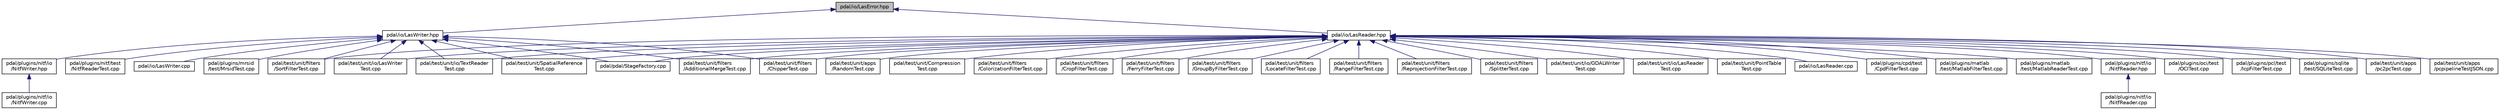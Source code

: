 digraph "pdal/io/LasError.hpp"
{
  edge [fontname="Helvetica",fontsize="10",labelfontname="Helvetica",labelfontsize="10"];
  node [fontname="Helvetica",fontsize="10",shape=record];
  Node1 [label="pdal/io/LasError.hpp",height=0.2,width=0.4,color="black", fillcolor="grey75", style="filled", fontcolor="black"];
  Node1 -> Node2 [dir="back",color="midnightblue",fontsize="10",style="solid",fontname="Helvetica"];
  Node2 [label="pdal/io/LasReader.hpp",height=0.2,width=0.4,color="black", fillcolor="white", style="filled",URL="$LasReader_8hpp.html"];
  Node2 -> Node3 [dir="back",color="midnightblue",fontsize="10",style="solid",fontname="Helvetica"];
  Node3 [label="pdal/io/LasReader.cpp",height=0.2,width=0.4,color="black", fillcolor="white", style="filled",URL="$LasReader_8cpp.html"];
  Node2 -> Node4 [dir="back",color="midnightblue",fontsize="10",style="solid",fontname="Helvetica"];
  Node4 [label="pdal/pdal/StageFactory.cpp",height=0.2,width=0.4,color="black", fillcolor="white", style="filled",URL="$StageFactory_8cpp.html"];
  Node2 -> Node5 [dir="back",color="midnightblue",fontsize="10",style="solid",fontname="Helvetica"];
  Node5 [label="pdal/plugins/cpd/test\l/CpdFilterTest.cpp",height=0.2,width=0.4,color="black", fillcolor="white", style="filled",URL="$CpdFilterTest_8cpp.html"];
  Node2 -> Node6 [dir="back",color="midnightblue",fontsize="10",style="solid",fontname="Helvetica"];
  Node6 [label="pdal/plugins/matlab\l/test/MatlabFilterTest.cpp",height=0.2,width=0.4,color="black", fillcolor="white", style="filled",URL="$MatlabFilterTest_8cpp.html"];
  Node2 -> Node7 [dir="back",color="midnightblue",fontsize="10",style="solid",fontname="Helvetica"];
  Node7 [label="pdal/plugins/matlab\l/test/MatlabReaderTest.cpp",height=0.2,width=0.4,color="black", fillcolor="white", style="filled",URL="$MatlabReaderTest_8cpp.html"];
  Node2 -> Node8 [dir="back",color="midnightblue",fontsize="10",style="solid",fontname="Helvetica"];
  Node8 [label="pdal/plugins/nitf/io\l/NitfReader.hpp",height=0.2,width=0.4,color="black", fillcolor="white", style="filled",URL="$NitfReader_8hpp.html"];
  Node8 -> Node9 [dir="back",color="midnightblue",fontsize="10",style="solid",fontname="Helvetica"];
  Node9 [label="pdal/plugins/nitf/io\l/NitfReader.cpp",height=0.2,width=0.4,color="black", fillcolor="white", style="filled",URL="$NitfReader_8cpp.html"];
  Node2 -> Node10 [dir="back",color="midnightblue",fontsize="10",style="solid",fontname="Helvetica"];
  Node10 [label="pdal/plugins/oci/test\l/OCITest.cpp",height=0.2,width=0.4,color="black", fillcolor="white", style="filled",URL="$OCITest_8cpp.html"];
  Node2 -> Node11 [dir="back",color="midnightblue",fontsize="10",style="solid",fontname="Helvetica"];
  Node11 [label="pdal/plugins/pcl/test\l/IcpFilterTest.cpp",height=0.2,width=0.4,color="black", fillcolor="white", style="filled",URL="$IcpFilterTest_8cpp.html"];
  Node2 -> Node12 [dir="back",color="midnightblue",fontsize="10",style="solid",fontname="Helvetica"];
  Node12 [label="pdal/plugins/sqlite\l/test/SQLiteTest.cpp",height=0.2,width=0.4,color="black", fillcolor="white", style="filled",URL="$SQLiteTest_8cpp.html"];
  Node2 -> Node13 [dir="back",color="midnightblue",fontsize="10",style="solid",fontname="Helvetica"];
  Node13 [label="pdal/test/unit/apps\l/pc2pcTest.cpp",height=0.2,width=0.4,color="black", fillcolor="white", style="filled",URL="$pc2pcTest_8cpp.html"];
  Node2 -> Node14 [dir="back",color="midnightblue",fontsize="10",style="solid",fontname="Helvetica"];
  Node14 [label="pdal/test/unit/apps\l/pcpipelineTestJSON.cpp",height=0.2,width=0.4,color="black", fillcolor="white", style="filled",URL="$pcpipelineTestJSON_8cpp.html"];
  Node2 -> Node15 [dir="back",color="midnightblue",fontsize="10",style="solid",fontname="Helvetica"];
  Node15 [label="pdal/test/unit/apps\l/RandomTest.cpp",height=0.2,width=0.4,color="black", fillcolor="white", style="filled",URL="$RandomTest_8cpp.html"];
  Node2 -> Node16 [dir="back",color="midnightblue",fontsize="10",style="solid",fontname="Helvetica"];
  Node16 [label="pdal/test/unit/Compression\lTest.cpp",height=0.2,width=0.4,color="black", fillcolor="white", style="filled",URL="$CompressionTest_8cpp.html"];
  Node2 -> Node17 [dir="back",color="midnightblue",fontsize="10",style="solid",fontname="Helvetica"];
  Node17 [label="pdal/test/unit/filters\l/AdditionalMergeTest.cpp",height=0.2,width=0.4,color="black", fillcolor="white", style="filled",URL="$AdditionalMergeTest_8cpp.html"];
  Node2 -> Node18 [dir="back",color="midnightblue",fontsize="10",style="solid",fontname="Helvetica"];
  Node18 [label="pdal/test/unit/filters\l/ChipperTest.cpp",height=0.2,width=0.4,color="black", fillcolor="white", style="filled",URL="$ChipperTest_8cpp.html"];
  Node2 -> Node19 [dir="back",color="midnightblue",fontsize="10",style="solid",fontname="Helvetica"];
  Node19 [label="pdal/test/unit/filters\l/ColorizationFilterTest.cpp",height=0.2,width=0.4,color="black", fillcolor="white", style="filled",URL="$ColorizationFilterTest_8cpp.html"];
  Node2 -> Node20 [dir="back",color="midnightblue",fontsize="10",style="solid",fontname="Helvetica"];
  Node20 [label="pdal/test/unit/filters\l/CropFilterTest.cpp",height=0.2,width=0.4,color="black", fillcolor="white", style="filled",URL="$CropFilterTest_8cpp.html"];
  Node2 -> Node21 [dir="back",color="midnightblue",fontsize="10",style="solid",fontname="Helvetica"];
  Node21 [label="pdal/test/unit/filters\l/FerryFilterTest.cpp",height=0.2,width=0.4,color="black", fillcolor="white", style="filled",URL="$FerryFilterTest_8cpp.html"];
  Node2 -> Node22 [dir="back",color="midnightblue",fontsize="10",style="solid",fontname="Helvetica"];
  Node22 [label="pdal/test/unit/filters\l/GroupByFilterTest.cpp",height=0.2,width=0.4,color="black", fillcolor="white", style="filled",URL="$GroupByFilterTest_8cpp.html"];
  Node2 -> Node23 [dir="back",color="midnightblue",fontsize="10",style="solid",fontname="Helvetica"];
  Node23 [label="pdal/test/unit/filters\l/LocateFilterTest.cpp",height=0.2,width=0.4,color="black", fillcolor="white", style="filled",URL="$LocateFilterTest_8cpp.html"];
  Node2 -> Node24 [dir="back",color="midnightblue",fontsize="10",style="solid",fontname="Helvetica"];
  Node24 [label="pdal/test/unit/filters\l/RangeFilterTest.cpp",height=0.2,width=0.4,color="black", fillcolor="white", style="filled",URL="$RangeFilterTest_8cpp.html"];
  Node2 -> Node25 [dir="back",color="midnightblue",fontsize="10",style="solid",fontname="Helvetica"];
  Node25 [label="pdal/test/unit/filters\l/ReprojectionFilterTest.cpp",height=0.2,width=0.4,color="black", fillcolor="white", style="filled",URL="$ReprojectionFilterTest_8cpp.html"];
  Node2 -> Node26 [dir="back",color="midnightblue",fontsize="10",style="solid",fontname="Helvetica"];
  Node26 [label="pdal/test/unit/filters\l/SortFilterTest.cpp",height=0.2,width=0.4,color="black", fillcolor="white", style="filled",URL="$SortFilterTest_8cpp.html"];
  Node2 -> Node27 [dir="back",color="midnightblue",fontsize="10",style="solid",fontname="Helvetica"];
  Node27 [label="pdal/test/unit/filters\l/SplitterTest.cpp",height=0.2,width=0.4,color="black", fillcolor="white", style="filled",URL="$SplitterTest_8cpp.html"];
  Node2 -> Node28 [dir="back",color="midnightblue",fontsize="10",style="solid",fontname="Helvetica"];
  Node28 [label="pdal/test/unit/io/GDALWriter\lTest.cpp",height=0.2,width=0.4,color="black", fillcolor="white", style="filled",URL="$GDALWriterTest_8cpp.html"];
  Node2 -> Node29 [dir="back",color="midnightblue",fontsize="10",style="solid",fontname="Helvetica"];
  Node29 [label="pdal/test/unit/io/LasReader\lTest.cpp",height=0.2,width=0.4,color="black", fillcolor="white", style="filled",URL="$LasReaderTest_8cpp.html"];
  Node2 -> Node30 [dir="back",color="midnightblue",fontsize="10",style="solid",fontname="Helvetica"];
  Node30 [label="pdal/test/unit/io/LasWriter\lTest.cpp",height=0.2,width=0.4,color="black", fillcolor="white", style="filled",URL="$LasWriterTest_8cpp.html"];
  Node2 -> Node31 [dir="back",color="midnightblue",fontsize="10",style="solid",fontname="Helvetica"];
  Node31 [label="pdal/test/unit/io/TextReader\lTest.cpp",height=0.2,width=0.4,color="black", fillcolor="white", style="filled",URL="$TextReaderTest_8cpp.html"];
  Node2 -> Node32 [dir="back",color="midnightblue",fontsize="10",style="solid",fontname="Helvetica"];
  Node32 [label="pdal/test/unit/PointTable\lTest.cpp",height=0.2,width=0.4,color="black", fillcolor="white", style="filled",URL="$PointTableTest_8cpp.html"];
  Node2 -> Node33 [dir="back",color="midnightblue",fontsize="10",style="solid",fontname="Helvetica"];
  Node33 [label="pdal/test/unit/SpatialReference\lTest.cpp",height=0.2,width=0.4,color="black", fillcolor="white", style="filled",URL="$SpatialReferenceTest_8cpp.html"];
  Node1 -> Node34 [dir="back",color="midnightblue",fontsize="10",style="solid",fontname="Helvetica"];
  Node34 [label="pdal/io/LasWriter.hpp",height=0.2,width=0.4,color="black", fillcolor="white", style="filled",URL="$LasWriter_8hpp.html"];
  Node34 -> Node35 [dir="back",color="midnightblue",fontsize="10",style="solid",fontname="Helvetica"];
  Node35 [label="pdal/io/LasWriter.cpp",height=0.2,width=0.4,color="black", fillcolor="white", style="filled",URL="$LasWriter_8cpp.html"];
  Node34 -> Node4 [dir="back",color="midnightblue",fontsize="10",style="solid",fontname="Helvetica"];
  Node34 -> Node36 [dir="back",color="midnightblue",fontsize="10",style="solid",fontname="Helvetica"];
  Node36 [label="pdal/plugins/mrsid\l/test/MrsidTest.cpp",height=0.2,width=0.4,color="black", fillcolor="white", style="filled",URL="$MrsidTest_8cpp.html"];
  Node34 -> Node37 [dir="back",color="midnightblue",fontsize="10",style="solid",fontname="Helvetica"];
  Node37 [label="pdal/plugins/nitf/io\l/NitfWriter.hpp",height=0.2,width=0.4,color="black", fillcolor="white", style="filled",URL="$NitfWriter_8hpp.html"];
  Node37 -> Node38 [dir="back",color="midnightblue",fontsize="10",style="solid",fontname="Helvetica"];
  Node38 [label="pdal/plugins/nitf/io\l/NitfWriter.cpp",height=0.2,width=0.4,color="black", fillcolor="white", style="filled",URL="$NitfWriter_8cpp.html"];
  Node34 -> Node39 [dir="back",color="midnightblue",fontsize="10",style="solid",fontname="Helvetica"];
  Node39 [label="pdal/plugins/nitf/test\l/NitfReaderTest.cpp",height=0.2,width=0.4,color="black", fillcolor="white", style="filled",URL="$NitfReaderTest_8cpp.html"];
  Node34 -> Node17 [dir="back",color="midnightblue",fontsize="10",style="solid",fontname="Helvetica"];
  Node34 -> Node18 [dir="back",color="midnightblue",fontsize="10",style="solid",fontname="Helvetica"];
  Node34 -> Node26 [dir="back",color="midnightblue",fontsize="10",style="solid",fontname="Helvetica"];
  Node34 -> Node30 [dir="back",color="midnightblue",fontsize="10",style="solid",fontname="Helvetica"];
  Node34 -> Node31 [dir="back",color="midnightblue",fontsize="10",style="solid",fontname="Helvetica"];
  Node34 -> Node33 [dir="back",color="midnightblue",fontsize="10",style="solid",fontname="Helvetica"];
}
